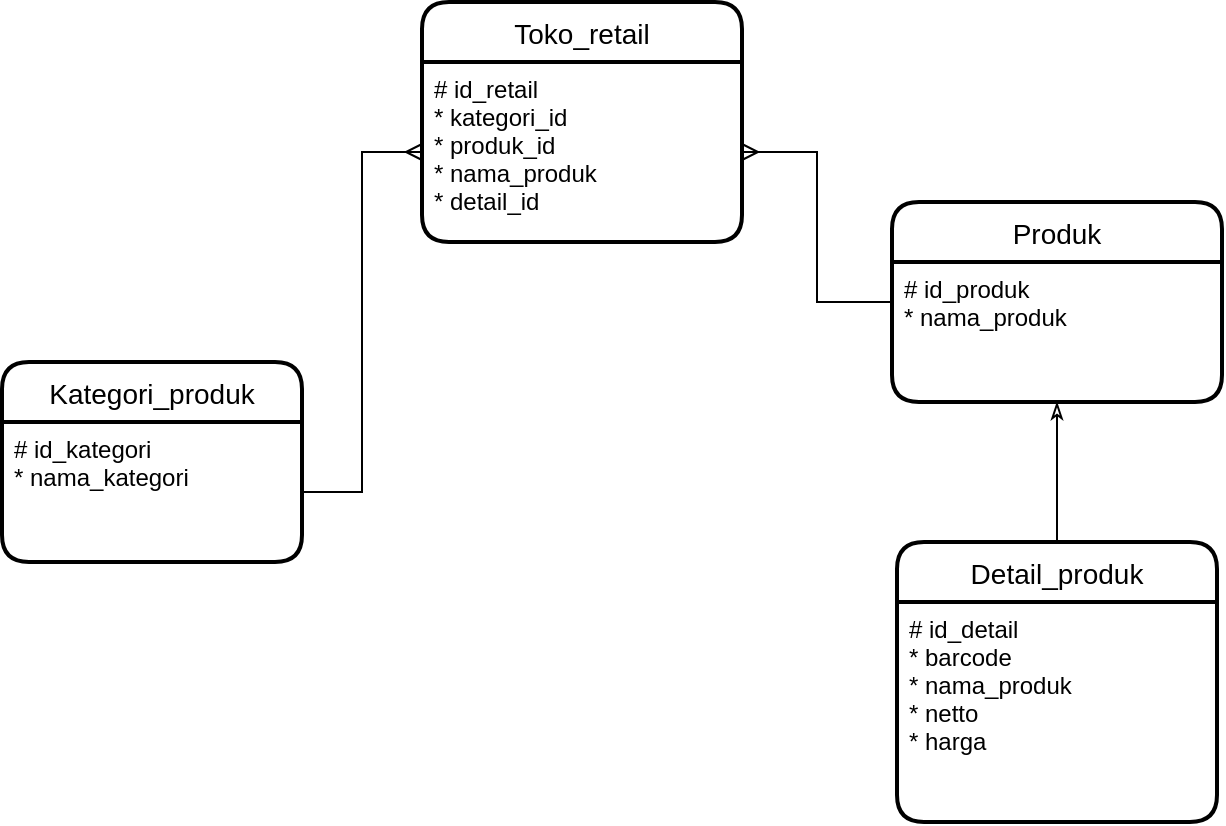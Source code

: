 <mxfile version="17.4.0" type="github" pages="4">
  <diagram id="oPo78k8iADCFWiPRZ-2d" name="Tugas 3 Basis Data">
    <mxGraphModel dx="868" dy="482" grid="1" gridSize="10" guides="1" tooltips="1" connect="1" arrows="1" fold="1" page="1" pageScale="1" pageWidth="827" pageHeight="1169" math="0" shadow="0">
      <root>
        <mxCell id="0" />
        <mxCell id="1" parent="0" />
        <mxCell id="YERH8N1KUw3pZ7mbSFHl-14" style="edgeStyle=orthogonalEdgeStyle;rounded=0;orthogonalLoop=1;jettySize=auto;html=1;entryX=1;entryY=0.5;entryDx=0;entryDy=0;endArrow=ERmany;endFill=0;" parent="1" source="YERH8N1KUw3pZ7mbSFHl-2" target="YERH8N1KUw3pZ7mbSFHl-7" edge="1">
          <mxGeometry relative="1" as="geometry" />
        </mxCell>
        <mxCell id="YERH8N1KUw3pZ7mbSFHl-2" value="Produk" style="swimlane;childLayout=stackLayout;horizontal=1;startSize=30;horizontalStack=0;rounded=1;fontSize=14;fontStyle=0;strokeWidth=2;resizeParent=0;resizeLast=1;shadow=0;dashed=0;align=center;" parent="1" vertex="1">
          <mxGeometry x="585" y="110" width="165" height="100" as="geometry" />
        </mxCell>
        <mxCell id="YERH8N1KUw3pZ7mbSFHl-3" value="# id_produk&#xa;* nama_produk" style="align=left;strokeColor=none;fillColor=none;spacingLeft=4;fontSize=12;verticalAlign=top;resizable=0;rotatable=0;part=1;" parent="YERH8N1KUw3pZ7mbSFHl-2" vertex="1">
          <mxGeometry y="30" width="165" height="70" as="geometry" />
        </mxCell>
        <mxCell id="YERH8N1KUw3pZ7mbSFHl-4" value="Kategori_produk" style="swimlane;childLayout=stackLayout;horizontal=1;startSize=30;horizontalStack=0;rounded=1;fontSize=14;fontStyle=0;strokeWidth=2;resizeParent=0;resizeLast=1;shadow=0;dashed=0;align=center;" parent="1" vertex="1">
          <mxGeometry x="140" y="190" width="150" height="100" as="geometry" />
        </mxCell>
        <mxCell id="YERH8N1KUw3pZ7mbSFHl-5" value="# id_kategori&#xa;* nama_kategori" style="align=left;strokeColor=none;fillColor=none;spacingLeft=4;fontSize=12;verticalAlign=top;resizable=0;rotatable=0;part=1;" parent="YERH8N1KUw3pZ7mbSFHl-4" vertex="1">
          <mxGeometry y="30" width="150" height="70" as="geometry" />
        </mxCell>
        <mxCell id="YERH8N1KUw3pZ7mbSFHl-6" value="Toko_retail" style="swimlane;childLayout=stackLayout;horizontal=1;startSize=30;horizontalStack=0;rounded=1;fontSize=14;fontStyle=0;strokeWidth=2;resizeParent=0;resizeLast=1;shadow=0;dashed=0;align=center;" parent="1" vertex="1">
          <mxGeometry x="350" y="10" width="160" height="120" as="geometry" />
        </mxCell>
        <mxCell id="YERH8N1KUw3pZ7mbSFHl-7" value="# id_retail&#xa;* kategori_id&#xa;* produk_id&#xa;* nama_produk&#xa;* detail_id" style="align=left;strokeColor=none;fillColor=none;spacingLeft=4;fontSize=12;verticalAlign=top;resizable=0;rotatable=0;part=1;" parent="YERH8N1KUw3pZ7mbSFHl-6" vertex="1">
          <mxGeometry y="30" width="160" height="90" as="geometry" />
        </mxCell>
        <mxCell id="YERH8N1KUw3pZ7mbSFHl-19" style="edgeStyle=orthogonalEdgeStyle;rounded=0;orthogonalLoop=1;jettySize=auto;html=1;entryX=0.5;entryY=1;entryDx=0;entryDy=0;endArrow=classicThin;endFill=0;" parent="1" source="YERH8N1KUw3pZ7mbSFHl-10" target="YERH8N1KUw3pZ7mbSFHl-3" edge="1">
          <mxGeometry relative="1" as="geometry" />
        </mxCell>
        <mxCell id="YERH8N1KUw3pZ7mbSFHl-10" value="Detail_produk" style="swimlane;childLayout=stackLayout;horizontal=1;startSize=30;horizontalStack=0;rounded=1;fontSize=14;fontStyle=0;strokeWidth=2;resizeParent=0;resizeLast=1;shadow=0;dashed=0;align=center;" parent="1" vertex="1">
          <mxGeometry x="587.5" y="280" width="160" height="140" as="geometry" />
        </mxCell>
        <mxCell id="YERH8N1KUw3pZ7mbSFHl-11" value="# id_detail&#xa;* barcode&#xa;* nama_produk&#xa;* netto&#xa;* harga" style="align=left;strokeColor=none;fillColor=none;spacingLeft=4;fontSize=12;verticalAlign=top;resizable=0;rotatable=0;part=1;" parent="YERH8N1KUw3pZ7mbSFHl-10" vertex="1">
          <mxGeometry y="30" width="160" height="110" as="geometry" />
        </mxCell>
        <mxCell id="YERH8N1KUw3pZ7mbSFHl-13" style="edgeStyle=orthogonalEdgeStyle;rounded=0;orthogonalLoop=1;jettySize=auto;html=1;entryX=0;entryY=0.5;entryDx=0;entryDy=0;endArrow=ERmany;endFill=0;" parent="1" source="YERH8N1KUw3pZ7mbSFHl-5" target="YERH8N1KUw3pZ7mbSFHl-7" edge="1">
          <mxGeometry relative="1" as="geometry" />
        </mxCell>
      </root>
    </mxGraphModel>
  </diagram>
  <diagram id="Fg1hGmsUx8QQ1TKMo9zs" name="Tugas-04-Basdat">
    <mxGraphModel dx="868" dy="1651" grid="1" gridSize="10" guides="1" tooltips="1" connect="0" arrows="1" fold="1" page="1" pageScale="1" pageWidth="827" pageHeight="1169" math="0" shadow="0">
      <root>
        <mxCell id="1BU1NO5aNp6Bns47JUfh-0" />
        <mxCell id="1BU1NO5aNp6Bns47JUfh-1" parent="1BU1NO5aNp6Bns47JUfh-0" />
        <mxCell id="1BU1NO5aNp6Bns47JUfh-2" style="edgeStyle=orthogonalEdgeStyle;rounded=0;orthogonalLoop=1;jettySize=auto;html=1;entryX=1;entryY=0.5;entryDx=0;entryDy=0;endArrow=ERmany;endFill=0;" parent="1BU1NO5aNp6Bns47JUfh-1" source="1BU1NO5aNp6Bns47JUfh-3" target="1BU1NO5aNp6Bns47JUfh-8" edge="1">
          <mxGeometry relative="1" as="geometry" />
        </mxCell>
        <mxCell id="1BU1NO5aNp6Bns47JUfh-3" value="Produk" style="swimlane;childLayout=stackLayout;horizontal=1;startSize=30;horizontalStack=0;rounded=1;fontSize=14;fontStyle=0;strokeWidth=2;resizeParent=0;resizeLast=1;shadow=0;dashed=0;align=center;" parent="1BU1NO5aNp6Bns47JUfh-1" vertex="1">
          <mxGeometry x="571" y="210" width="150" height="100" as="geometry" />
        </mxCell>
        <mxCell id="1BU1NO5aNp6Bns47JUfh-4" value="# id_produk&#xa;* nama_produk" style="align=left;strokeColor=none;fillColor=none;spacingLeft=4;fontSize=12;verticalAlign=top;resizable=0;rotatable=0;part=1;" parent="1BU1NO5aNp6Bns47JUfh-3" vertex="1">
          <mxGeometry y="30" width="150" height="70" as="geometry" />
        </mxCell>
        <mxCell id="1BU1NO5aNp6Bns47JUfh-5" value="Kategori_produk" style="swimlane;childLayout=stackLayout;horizontal=1;startSize=30;horizontalStack=0;rounded=1;fontSize=14;fontStyle=0;strokeWidth=2;resizeParent=0;resizeLast=1;shadow=0;dashed=0;align=center;" parent="1BU1NO5aNp6Bns47JUfh-1" vertex="1">
          <mxGeometry x="101" y="270" width="150" height="100" as="geometry" />
        </mxCell>
        <mxCell id="1BU1NO5aNp6Bns47JUfh-6" value="# id_kategori&#xa;* nama_kategori" style="align=left;strokeColor=none;fillColor=none;spacingLeft=4;fontSize=12;verticalAlign=top;resizable=0;rotatable=0;part=1;" parent="1BU1NO5aNp6Bns47JUfh-5" vertex="1">
          <mxGeometry y="30" width="150" height="70" as="geometry" />
        </mxCell>
        <mxCell id="1BU1NO5aNp6Bns47JUfh-7" value="Toko_retail" style="swimlane;childLayout=stackLayout;horizontal=1;startSize=30;horizontalStack=0;rounded=1;fontSize=14;fontStyle=0;strokeWidth=2;resizeParent=0;resizeLast=1;shadow=0;dashed=0;align=center;" parent="1BU1NO5aNp6Bns47JUfh-1" vertex="1">
          <mxGeometry x="331" y="130" width="160" height="130" as="geometry" />
        </mxCell>
        <mxCell id="1BU1NO5aNp6Bns47JUfh-8" value="# id_retail&#xa;* kategori_id&#xa;* produk_id&#xa;* nama_produk&#xa;* detail_id&#xa;* pemasok_id&#xa;" style="align=left;strokeColor=none;fillColor=none;spacingLeft=4;fontSize=12;verticalAlign=top;resizable=0;rotatable=0;part=1;" parent="1BU1NO5aNp6Bns47JUfh-7" vertex="1">
          <mxGeometry y="30" width="160" height="100" as="geometry" />
        </mxCell>
        <mxCell id="1BU1NO5aNp6Bns47JUfh-9" style="edgeStyle=orthogonalEdgeStyle;rounded=0;orthogonalLoop=1;jettySize=auto;html=1;entryX=0.5;entryY=1;entryDx=0;entryDy=0;endArrow=classicThin;endFill=0;" parent="1BU1NO5aNp6Bns47JUfh-1" source="1BU1NO5aNp6Bns47JUfh-10" target="1BU1NO5aNp6Bns47JUfh-4" edge="1">
          <mxGeometry relative="1" as="geometry" />
        </mxCell>
        <mxCell id="1BU1NO5aNp6Bns47JUfh-10" value="Detail_produk" style="swimlane;childLayout=stackLayout;horizontal=1;startSize=30;horizontalStack=0;rounded=1;fontSize=14;fontStyle=0;strokeWidth=2;resizeParent=0;resizeLast=1;shadow=0;dashed=0;align=center;" parent="1BU1NO5aNp6Bns47JUfh-1" vertex="1">
          <mxGeometry x="566" y="400" width="160" height="140" as="geometry" />
        </mxCell>
        <mxCell id="1BU1NO5aNp6Bns47JUfh-11" value="# id_detail&#xa;* barcode&#xa;* nama_produk&#xa;* netto&#xa;* harga" style="align=left;strokeColor=none;fillColor=none;spacingLeft=4;fontSize=12;verticalAlign=top;resizable=0;rotatable=0;part=1;" parent="1BU1NO5aNp6Bns47JUfh-10" vertex="1">
          <mxGeometry y="30" width="160" height="110" as="geometry" />
        </mxCell>
        <mxCell id="1BU1NO5aNp6Bns47JUfh-12" style="edgeStyle=orthogonalEdgeStyle;rounded=0;orthogonalLoop=1;jettySize=auto;html=1;entryX=0;entryY=0.5;entryDx=0;entryDy=0;endArrow=ERmany;endFill=0;" parent="1BU1NO5aNp6Bns47JUfh-1" source="1BU1NO5aNp6Bns47JUfh-6" target="1BU1NO5aNp6Bns47JUfh-8" edge="1">
          <mxGeometry relative="1" as="geometry" />
        </mxCell>
        <mxCell id="1BU1NO5aNp6Bns47JUfh-13" value="Pemasok" style="swimlane;childLayout=stackLayout;horizontal=1;startSize=30;horizontalStack=0;rounded=1;fontSize=14;fontStyle=0;strokeWidth=2;resizeParent=0;resizeLast=1;shadow=0;dashed=0;align=center;" parent="1BU1NO5aNp6Bns47JUfh-1" vertex="1">
          <mxGeometry x="334" y="-90" width="160" height="120" as="geometry" />
        </mxCell>
        <mxCell id="1BU1NO5aNp6Bns47JUfh-14" value="# id_pemasok&#xa;* nama_pemasok&#xa;* alamat_pemasok&#xa;* nomor_telepon&#xa;* NPWP" style="align=left;strokeColor=none;fillColor=none;spacingLeft=4;fontSize=12;verticalAlign=top;resizable=0;rotatable=0;part=1;" parent="1BU1NO5aNp6Bns47JUfh-13" vertex="1">
          <mxGeometry y="30" width="160" height="90" as="geometry" />
        </mxCell>
        <mxCell id="1BU1NO5aNp6Bns47JUfh-16" value="" style="endArrow=classic;startArrow=classic;html=1;rounded=0;entryX=0.488;entryY=1.011;entryDx=0;entryDy=0;entryPerimeter=0;exitX=0.513;exitY=0;exitDx=0;exitDy=0;exitPerimeter=0;" parent="1BU1NO5aNp6Bns47JUfh-1" source="1BU1NO5aNp6Bns47JUfh-7" target="1BU1NO5aNp6Bns47JUfh-14" edge="1">
          <mxGeometry width="50" height="50" relative="1" as="geometry">
            <mxPoint x="412" y="120" as="sourcePoint" />
            <mxPoint x="410" y="30" as="targetPoint" />
          </mxGeometry>
        </mxCell>
      </root>
    </mxGraphModel>
  </diagram>
  <diagram id="Eb-_ZoXfEh-Tl3VtfmHW" name="Tugas-5-Basdat">
    <mxGraphModel dx="868" dy="1651" grid="1" gridSize="10" guides="1" tooltips="1" connect="1" arrows="1" fold="1" page="1" pageScale="1" pageWidth="827" pageHeight="1169" math="0" shadow="0">
      <root>
        <mxCell id="0" />
        <mxCell id="1" parent="0" />
        <mxCell id="YqVu-KspWsc6omPKhccF-1" style="edgeStyle=orthogonalEdgeStyle;rounded=0;orthogonalLoop=1;jettySize=auto;html=1;entryX=1;entryY=0.5;entryDx=0;entryDy=0;endArrow=ERmany;endFill=0;" parent="1" source="YqVu-KspWsc6omPKhccF-2" target="YqVu-KspWsc6omPKhccF-7" edge="1">
          <mxGeometry relative="1" as="geometry" />
        </mxCell>
        <mxCell id="YqVu-KspWsc6omPKhccF-2" value="Produk" style="swimlane;childLayout=stackLayout;horizontal=1;startSize=30;horizontalStack=0;rounded=1;fontSize=14;fontStyle=0;strokeWidth=2;resizeParent=0;resizeLast=1;shadow=0;dashed=0;align=center;" parent="1" vertex="1">
          <mxGeometry x="600" y="260" width="150" height="100" as="geometry" />
        </mxCell>
        <mxCell id="YqVu-KspWsc6omPKhccF-3" value="# id_produk&#xa;* nama_produk" style="align=left;strokeColor=none;fillColor=none;spacingLeft=4;fontSize=12;verticalAlign=top;resizable=0;rotatable=0;part=1;" parent="YqVu-KspWsc6omPKhccF-2" vertex="1">
          <mxGeometry y="30" width="150" height="70" as="geometry" />
        </mxCell>
        <mxCell id="YqVu-KspWsc6omPKhccF-40" style="edgeStyle=orthogonalEdgeStyle;rounded=0;orthogonalLoop=1;jettySize=auto;html=1;startArrow=ERmandOne;startFill=0;endArrow=ERoneToMany;endFill=0;" parent="1" source="YqVu-KspWsc6omPKhccF-4" target="YqVu-KspWsc6omPKhccF-7" edge="1">
          <mxGeometry relative="1" as="geometry" />
        </mxCell>
        <mxCell id="YqVu-KspWsc6omPKhccF-4" value="Kategori_produk" style="swimlane;childLayout=stackLayout;horizontal=1;startSize=30;horizontalStack=0;rounded=1;fontSize=14;fontStyle=0;strokeWidth=2;resizeParent=0;resizeLast=1;shadow=0;dashed=0;align=center;" parent="1" vertex="1">
          <mxGeometry x="70" y="280" width="150" height="100" as="geometry" />
        </mxCell>
        <mxCell id="YqVu-KspWsc6omPKhccF-5" value="# id_kategori&#xa;* nama_kategori" style="align=left;strokeColor=none;fillColor=none;spacingLeft=4;fontSize=12;verticalAlign=top;resizable=0;rotatable=0;part=1;" parent="YqVu-KspWsc6omPKhccF-4" vertex="1">
          <mxGeometry y="30" width="150" height="70" as="geometry" />
        </mxCell>
        <mxCell id="jG4PBK-Dn9zjZ0DRbs_l-3" style="edgeStyle=orthogonalEdgeStyle;rounded=0;orthogonalLoop=1;jettySize=auto;html=1;startArrow=ERmandOne;startFill=0;endArrow=ERoneToMany;endFill=0;entryX=0.5;entryY=1;entryDx=0;entryDy=0;" parent="1" source="YqVu-KspWsc6omPKhccF-6" target="jG4PBK-Dn9zjZ0DRbs_l-2" edge="1">
          <mxGeometry relative="1" as="geometry">
            <mxPoint x="420" y="150" as="targetPoint" />
          </mxGeometry>
        </mxCell>
        <mxCell id="YqVu-KspWsc6omPKhccF-6" value="Toko_retail" style="swimlane;childLayout=stackLayout;horizontal=1;startSize=30;horizontalStack=0;rounded=1;fontSize=14;fontStyle=0;strokeWidth=2;resizeParent=0;resizeLast=1;shadow=0;dashed=0;align=center;" parent="1" vertex="1">
          <mxGeometry x="330" y="190" width="160" height="160" as="geometry" />
        </mxCell>
        <mxCell id="YqVu-KspWsc6omPKhccF-7" value="# id_retail&#xa;* kategori_id&#xa;* produk_id&#xa;* nama_produk&#xa;* detail_id&#xa;&#xa;" style="align=left;strokeColor=none;fillColor=none;spacingLeft=4;fontSize=12;verticalAlign=top;resizable=0;rotatable=0;part=1;" parent="YqVu-KspWsc6omPKhccF-6" vertex="1">
          <mxGeometry y="30" width="160" height="130" as="geometry" />
        </mxCell>
        <mxCell id="YqVu-KspWsc6omPKhccF-8" style="edgeStyle=orthogonalEdgeStyle;rounded=0;orthogonalLoop=1;jettySize=auto;html=1;entryX=0.5;entryY=1;entryDx=0;entryDy=0;endArrow=classicThin;endFill=0;" parent="1" source="YqVu-KspWsc6omPKhccF-9" target="YqVu-KspWsc6omPKhccF-3" edge="1">
          <mxGeometry relative="1" as="geometry" />
        </mxCell>
        <mxCell id="YqVu-KspWsc6omPKhccF-9" value="Detail_produk" style="swimlane;childLayout=stackLayout;horizontal=1;startSize=30;horizontalStack=0;rounded=1;fontSize=14;fontStyle=0;strokeWidth=2;resizeParent=0;resizeLast=1;shadow=0;dashed=0;align=center;" parent="1" vertex="1">
          <mxGeometry x="595" y="430" width="160" height="140" as="geometry" />
        </mxCell>
        <mxCell id="YqVu-KspWsc6omPKhccF-10" value="# id_detail&#xa;* barcode&#xa;* nama_produk&#xa;* netto&#xa;* harga" style="align=left;strokeColor=none;fillColor=none;spacingLeft=4;fontSize=12;verticalAlign=top;resizable=0;rotatable=0;part=1;" parent="YqVu-KspWsc6omPKhccF-9" vertex="1">
          <mxGeometry y="30" width="160" height="110" as="geometry" />
        </mxCell>
        <mxCell id="YqVu-KspWsc6omPKhccF-15" value="Type_toko" style="swimlane;childLayout=stackLayout;horizontal=1;startSize=30;horizontalStack=0;rounded=1;fontSize=14;fontStyle=0;strokeWidth=2;resizeParent=0;resizeLast=1;shadow=0;dashed=0;align=center;" parent="1" vertex="1">
          <mxGeometry x="490" y="-250" width="160" height="120" as="geometry" />
        </mxCell>
        <mxCell id="YqVu-KspWsc6omPKhccF-16" value="# id_type&#xa;* nama" style="align=left;strokeColor=none;fillColor=none;spacingLeft=4;fontSize=12;verticalAlign=top;resizable=0;rotatable=0;part=1;" parent="YqVu-KspWsc6omPKhccF-15" vertex="1">
          <mxGeometry y="30" width="160" height="90" as="geometry" />
        </mxCell>
        <mxCell id="YqVu-KspWsc6omPKhccF-21" style="edgeStyle=orthogonalEdgeStyle;rounded=0;orthogonalLoop=1;jettySize=auto;html=1;startArrow=ERmandOne;startFill=0;endArrow=ERmandOne;endFill=0;entryX=0.594;entryY=-0.008;entryDx=0;entryDy=0;entryPerimeter=0;" parent="1" source="YqVu-KspWsc6omPKhccF-16" target="jG4PBK-Dn9zjZ0DRbs_l-1" edge="1">
          <mxGeometry relative="1" as="geometry">
            <mxPoint x="450" as="targetPoint" />
          </mxGeometry>
        </mxCell>
        <mxCell id="YqVu-KspWsc6omPKhccF-27" style="edgeStyle=orthogonalEdgeStyle;rounded=0;orthogonalLoop=1;jettySize=auto;html=1;startArrow=ERmandOne;startFill=0;endArrow=ERmandOne;endFill=0;entryX=0.381;entryY=0.017;entryDx=0;entryDy=0;entryPerimeter=0;" parent="1" source="YqVu-KspWsc6omPKhccF-22" target="jG4PBK-Dn9zjZ0DRbs_l-1" edge="1">
          <mxGeometry relative="1" as="geometry">
            <mxPoint x="391" as="targetPoint" />
          </mxGeometry>
        </mxCell>
        <mxCell id="YqVu-KspWsc6omPKhccF-35" style="edgeStyle=orthogonalEdgeStyle;rounded=0;orthogonalLoop=1;jettySize=auto;html=1;entryX=1.019;entryY=0.333;entryDx=0;entryDy=0;entryPerimeter=0;startArrow=ERmandOne;startFill=0;endArrow=ERoneToMany;endFill=0;" parent="1" source="YqVu-KspWsc6omPKhccF-22" target="YqVu-KspWsc6omPKhccF-29" edge="1">
          <mxGeometry relative="1" as="geometry" />
        </mxCell>
        <mxCell id="YqVu-KspWsc6omPKhccF-22" value="Provinsi" style="swimlane;childLayout=stackLayout;horizontal=1;startSize=30;horizontalStack=0;rounded=1;fontSize=14;fontStyle=0;strokeWidth=2;resizeParent=0;resizeLast=1;shadow=0;dashed=0;align=center;" parent="1" vertex="1">
          <mxGeometry x="310" y="-250" width="161" height="120" as="geometry" />
        </mxCell>
        <mxCell id="YqVu-KspWsc6omPKhccF-23" value="# id_provinsi&#xa;* nama" style="align=left;strokeColor=none;fillColor=none;spacingLeft=4;fontSize=12;verticalAlign=top;resizable=0;rotatable=0;part=1;" parent="YqVu-KspWsc6omPKhccF-22" vertex="1">
          <mxGeometry y="30" width="161" height="90" as="geometry" />
        </mxCell>
        <mxCell id="YqVu-KspWsc6omPKhccF-28" value="Kota" style="swimlane;childLayout=stackLayout;horizontal=1;startSize=30;horizontalStack=0;rounded=1;fontSize=14;fontStyle=0;strokeWidth=2;resizeParent=0;resizeLast=1;shadow=0;dashed=0;align=center;" parent="1" vertex="1">
          <mxGeometry x="70" y="-250" width="160" height="120" as="geometry" />
        </mxCell>
        <mxCell id="YqVu-KspWsc6omPKhccF-29" value="# id_,kota&#xa;* provinsi_id&#xa;* nama" style="align=left;strokeColor=none;fillColor=none;spacingLeft=4;fontSize=12;verticalAlign=top;resizable=0;rotatable=0;part=1;" parent="YqVu-KspWsc6omPKhccF-28" vertex="1">
          <mxGeometry y="30" width="160" height="90" as="geometry" />
        </mxCell>
        <mxCell id="YqVu-KspWsc6omPKhccF-30" value="Daerah" style="swimlane;childLayout=stackLayout;horizontal=1;startSize=30;horizontalStack=0;rounded=1;fontSize=14;fontStyle=0;strokeWidth=2;resizeParent=0;resizeLast=1;shadow=0;dashed=0;align=center;" parent="1" vertex="1">
          <mxGeometry x="70" y="-20" width="160" height="120" as="geometry" />
        </mxCell>
        <mxCell id="YqVu-KspWsc6omPKhccF-31" value="# id_daerah&#xa;* provinsi_id&#xa;* kota_id&#xa;* nama" style="align=left;strokeColor=none;fillColor=none;spacingLeft=4;fontSize=12;verticalAlign=top;resizable=0;rotatable=0;part=1;" parent="YqVu-KspWsc6omPKhccF-30" vertex="1">
          <mxGeometry y="30" width="160" height="90" as="geometry" />
        </mxCell>
        <mxCell id="YqVu-KspWsc6omPKhccF-36" style="edgeStyle=orthogonalEdgeStyle;rounded=0;orthogonalLoop=1;jettySize=auto;html=1;startArrow=ERmandOne;startFill=0;endArrow=ERoneToMany;endFill=0;" parent="1" source="YqVu-KspWsc6omPKhccF-29" target="YqVu-KspWsc6omPKhccF-30" edge="1">
          <mxGeometry relative="1" as="geometry" />
        </mxCell>
        <mxCell id="jG4PBK-Dn9zjZ0DRbs_l-1" value="cabang_retail" style="swimlane;childLayout=stackLayout;horizontal=1;startSize=30;horizontalStack=0;rounded=1;fontSize=14;fontStyle=0;strokeWidth=2;resizeParent=0;resizeLast=1;shadow=0;dashed=0;align=center;" parent="1" vertex="1">
          <mxGeometry x="330" y="10" width="160" height="120" as="geometry" />
        </mxCell>
        <mxCell id="jG4PBK-Dn9zjZ0DRbs_l-2" value="#id_cabang&#xa;* type_id&#xa;* alamat_lengkap&#xa;" style="align=left;strokeColor=none;fillColor=none;spacingLeft=4;fontSize=12;verticalAlign=top;resizable=0;rotatable=0;part=1;" parent="jG4PBK-Dn9zjZ0DRbs_l-1" vertex="1">
          <mxGeometry y="30" width="160" height="90" as="geometry" />
        </mxCell>
      </root>
    </mxGraphModel>
  </diagram>
  <diagram id="hk7jvJ2VR85nPx0fre4_" name="Tugas-6-Basdat">
    <mxGraphModel dx="868" dy="1651" grid="1" gridSize="10" guides="1" tooltips="1" connect="1" arrows="1" fold="1" page="1" pageScale="1" pageWidth="827" pageHeight="1169" math="0" shadow="0">
      <root>
        <mxCell id="0" />
        <mxCell id="1" parent="0" />
        <mxCell id="q3NrA-ojiaqZ8RxU664U-1" style="edgeStyle=orthogonalEdgeStyle;rounded=0;orthogonalLoop=1;jettySize=auto;html=1;endArrow=ERmany;endFill=0;entryX=1;entryY=0.446;entryDx=0;entryDy=0;entryPerimeter=0;" edge="1" parent="1" source="q3NrA-ojiaqZ8RxU664U-2" target="q3NrA-ojiaqZ8RxU664U-9">
          <mxGeometry relative="1" as="geometry">
            <mxPoint x="510" y="240" as="targetPoint" />
          </mxGeometry>
        </mxCell>
        <mxCell id="q3NrA-ojiaqZ8RxU664U-2" value="Produk" style="swimlane;childLayout=stackLayout;horizontal=1;startSize=30;horizontalStack=0;rounded=1;fontSize=14;fontStyle=0;strokeWidth=2;resizeParent=0;resizeLast=1;shadow=0;dashed=0;align=center;" vertex="1" parent="1">
          <mxGeometry x="565" y="130" width="150" height="100" as="geometry" />
        </mxCell>
        <mxCell id="q3NrA-ojiaqZ8RxU664U-3" value="# id_produk&#xa;* nama_produk" style="align=left;strokeColor=none;fillColor=none;spacingLeft=4;fontSize=12;verticalAlign=top;resizable=0;rotatable=0;part=1;" vertex="1" parent="q3NrA-ojiaqZ8RxU664U-2">
          <mxGeometry y="30" width="150" height="70" as="geometry" />
        </mxCell>
        <mxCell id="q3NrA-ojiaqZ8RxU664U-5" value="Kategori_produk" style="swimlane;childLayout=stackLayout;horizontal=1;startSize=30;horizontalStack=0;rounded=1;fontSize=14;fontStyle=0;strokeWidth=2;resizeParent=0;resizeLast=1;shadow=0;dashed=0;align=center;" vertex="1" parent="1">
          <mxGeometry x="560" y="-60" width="160" height="110" as="geometry" />
        </mxCell>
        <mxCell id="q3NrA-ojiaqZ8RxU664U-6" value="# id_kategori&#xa;* nama_kategori" style="align=left;strokeColor=none;fillColor=none;spacingLeft=4;fontSize=12;verticalAlign=top;resizable=0;rotatable=0;part=1;" vertex="1" parent="q3NrA-ojiaqZ8RxU664U-5">
          <mxGeometry y="30" width="160" height="80" as="geometry" />
        </mxCell>
        <mxCell id="q3NrA-ojiaqZ8RxU664U-7" style="edgeStyle=orthogonalEdgeStyle;rounded=0;orthogonalLoop=1;jettySize=auto;html=1;startArrow=ERmandOne;startFill=0;endArrow=ERoneToMany;endFill=0;entryX=0.5;entryY=1;entryDx=0;entryDy=0;" edge="1" parent="1" source="q3NrA-ojiaqZ8RxU664U-8" target="q3NrA-ojiaqZ8RxU664U-26">
          <mxGeometry relative="1" as="geometry">
            <mxPoint x="420" y="150" as="targetPoint" />
          </mxGeometry>
        </mxCell>
        <mxCell id="q3NrA-ojiaqZ8RxU664U-8" value="Toko_retail" style="swimlane;childLayout=stackLayout;horizontal=1;startSize=30;horizontalStack=0;rounded=1;fontSize=14;fontStyle=0;strokeWidth=2;resizeParent=0;resizeLast=1;shadow=0;dashed=0;align=center;" vertex="1" parent="1">
          <mxGeometry x="330" y="130" width="160" height="130" as="geometry" />
        </mxCell>
        <mxCell id="q3NrA-ojiaqZ8RxU664U-9" value="# id_retail&#xa;* kategori_id&#xa;* produk_id&#xa;* nama_produk&#xa;* detail_id&#xa;&#xa;" style="align=left;strokeColor=none;fillColor=none;spacingLeft=4;fontSize=12;verticalAlign=top;resizable=0;rotatable=0;part=1;" vertex="1" parent="q3NrA-ojiaqZ8RxU664U-8">
          <mxGeometry y="30" width="160" height="100" as="geometry" />
        </mxCell>
        <mxCell id="q3NrA-ojiaqZ8RxU664U-10" style="edgeStyle=orthogonalEdgeStyle;rounded=0;orthogonalLoop=1;jettySize=auto;html=1;entryX=0.5;entryY=1;entryDx=0;entryDy=0;endArrow=classicThin;endFill=0;" edge="1" parent="1" source="q3NrA-ojiaqZ8RxU664U-11" target="q3NrA-ojiaqZ8RxU664U-3">
          <mxGeometry relative="1" as="geometry" />
        </mxCell>
        <mxCell id="q3NrA-ojiaqZ8RxU664U-11" value="Detail_produk" style="swimlane;childLayout=stackLayout;horizontal=1;startSize=30;horizontalStack=0;rounded=1;fontSize=14;fontStyle=0;strokeWidth=2;resizeParent=0;resizeLast=1;shadow=0;dashed=0;align=center;" vertex="1" parent="1">
          <mxGeometry x="560" y="350" width="160" height="120" as="geometry" />
        </mxCell>
        <mxCell id="q3NrA-ojiaqZ8RxU664U-12" value="# id_detail&#xa;* barcode&#xa;* nama_produk&#xa;* netto&#xa;* harga" style="align=left;strokeColor=none;fillColor=none;spacingLeft=4;fontSize=12;verticalAlign=top;resizable=0;rotatable=0;part=1;" vertex="1" parent="q3NrA-ojiaqZ8RxU664U-11">
          <mxGeometry y="30" width="160" height="90" as="geometry" />
        </mxCell>
        <mxCell id="q3NrA-ojiaqZ8RxU664U-13" value="Type_toko" style="swimlane;childLayout=stackLayout;horizontal=1;startSize=30;horizontalStack=0;rounded=1;fontSize=14;fontStyle=0;strokeWidth=2;resizeParent=0;resizeLast=1;shadow=0;dashed=0;align=center;" vertex="1" parent="1">
          <mxGeometry x="555" y="-250" width="160" height="120" as="geometry" />
        </mxCell>
        <mxCell id="q3NrA-ojiaqZ8RxU664U-14" value="# id_type&#xa;* nama" style="align=left;strokeColor=none;fillColor=none;spacingLeft=4;fontSize=12;verticalAlign=top;resizable=0;rotatable=0;part=1;" vertex="1" parent="q3NrA-ojiaqZ8RxU664U-13">
          <mxGeometry y="30" width="160" height="90" as="geometry" />
        </mxCell>
        <mxCell id="q3NrA-ojiaqZ8RxU664U-15" style="edgeStyle=orthogonalEdgeStyle;rounded=0;orthogonalLoop=1;jettySize=auto;html=1;startArrow=ERmandOne;startFill=0;endArrow=ERmandOne;endFill=0;entryX=0.594;entryY=-0.008;entryDx=0;entryDy=0;entryPerimeter=0;" edge="1" parent="1" source="q3NrA-ojiaqZ8RxU664U-14" target="q3NrA-ojiaqZ8RxU664U-25">
          <mxGeometry relative="1" as="geometry">
            <mxPoint x="450" as="targetPoint" />
            <Array as="points">
              <mxPoint x="630" y="-100" />
              <mxPoint x="425" y="-100" />
            </Array>
          </mxGeometry>
        </mxCell>
        <mxCell id="q3NrA-ojiaqZ8RxU664U-16" style="edgeStyle=orthogonalEdgeStyle;rounded=0;orthogonalLoop=1;jettySize=auto;html=1;startArrow=ERmandOne;startFill=0;endArrow=ERmandOne;endFill=0;entryX=0.381;entryY=0.017;entryDx=0;entryDy=0;entryPerimeter=0;" edge="1" parent="1" source="q3NrA-ojiaqZ8RxU664U-18" target="q3NrA-ojiaqZ8RxU664U-25">
          <mxGeometry relative="1" as="geometry">
            <mxPoint x="391" as="targetPoint" />
          </mxGeometry>
        </mxCell>
        <mxCell id="q3NrA-ojiaqZ8RxU664U-17" style="edgeStyle=orthogonalEdgeStyle;rounded=0;orthogonalLoop=1;jettySize=auto;html=1;entryX=1.019;entryY=0.333;entryDx=0;entryDy=0;entryPerimeter=0;startArrow=ERmandOne;startFill=0;endArrow=ERoneToMany;endFill=0;" edge="1" parent="1" source="q3NrA-ojiaqZ8RxU664U-18" target="q3NrA-ojiaqZ8RxU664U-21">
          <mxGeometry relative="1" as="geometry" />
        </mxCell>
        <mxCell id="q3NrA-ojiaqZ8RxU664U-18" value="Provinsi" style="swimlane;childLayout=stackLayout;horizontal=1;startSize=30;horizontalStack=0;rounded=1;fontSize=14;fontStyle=0;strokeWidth=2;resizeParent=0;resizeLast=1;shadow=0;dashed=0;align=center;" vertex="1" parent="1">
          <mxGeometry x="310" y="-250" width="161" height="120" as="geometry" />
        </mxCell>
        <mxCell id="q3NrA-ojiaqZ8RxU664U-19" value="# id_provinsi&#xa;* nama" style="align=left;strokeColor=none;fillColor=none;spacingLeft=4;fontSize=12;verticalAlign=top;resizable=0;rotatable=0;part=1;" vertex="1" parent="q3NrA-ojiaqZ8RxU664U-18">
          <mxGeometry y="30" width="161" height="90" as="geometry" />
        </mxCell>
        <mxCell id="q3NrA-ojiaqZ8RxU664U-20" value="Kota" style="swimlane;childLayout=stackLayout;horizontal=1;startSize=30;horizontalStack=0;rounded=1;fontSize=14;fontStyle=0;strokeWidth=2;resizeParent=0;resizeLast=1;shadow=0;dashed=0;align=center;" vertex="1" parent="1">
          <mxGeometry x="70" y="-250" width="160" height="120" as="geometry" />
        </mxCell>
        <mxCell id="q3NrA-ojiaqZ8RxU664U-21" value="# id_,kota&#xa;* provinsi_id&#xa;* nama" style="align=left;strokeColor=none;fillColor=none;spacingLeft=4;fontSize=12;verticalAlign=top;resizable=0;rotatable=0;part=1;" vertex="1" parent="q3NrA-ojiaqZ8RxU664U-20">
          <mxGeometry y="30" width="160" height="90" as="geometry" />
        </mxCell>
        <mxCell id="q3NrA-ojiaqZ8RxU664U-22" value="Daerah" style="swimlane;childLayout=stackLayout;horizontal=1;startSize=30;horizontalStack=0;rounded=1;fontSize=14;fontStyle=0;strokeWidth=2;resizeParent=0;resizeLast=1;shadow=0;dashed=0;align=center;" vertex="1" parent="1">
          <mxGeometry x="70" y="-60" width="160" height="120" as="geometry" />
        </mxCell>
        <mxCell id="q3NrA-ojiaqZ8RxU664U-23" value="# id_daerah&#xa;* provinsi_id&#xa;* kota_id&#xa;* nama" style="align=left;strokeColor=none;fillColor=none;spacingLeft=4;fontSize=12;verticalAlign=top;resizable=0;rotatable=0;part=1;" vertex="1" parent="q3NrA-ojiaqZ8RxU664U-22">
          <mxGeometry y="30" width="160" height="90" as="geometry" />
        </mxCell>
        <mxCell id="q3NrA-ojiaqZ8RxU664U-24" style="edgeStyle=orthogonalEdgeStyle;rounded=0;orthogonalLoop=1;jettySize=auto;html=1;startArrow=ERmandOne;startFill=0;endArrow=ERoneToMany;endFill=0;" edge="1" parent="1" source="q3NrA-ojiaqZ8RxU664U-21" target="q3NrA-ojiaqZ8RxU664U-22">
          <mxGeometry relative="1" as="geometry" />
        </mxCell>
        <mxCell id="q3NrA-ojiaqZ8RxU664U-25" value="cabang_retail" style="swimlane;childLayout=stackLayout;horizontal=1;startSize=30;horizontalStack=0;rounded=1;fontSize=14;fontStyle=0;strokeWidth=2;resizeParent=0;resizeLast=1;shadow=0;dashed=0;align=center;" vertex="1" parent="1">
          <mxGeometry x="330" y="-60" width="160" height="120" as="geometry" />
        </mxCell>
        <mxCell id="q3NrA-ojiaqZ8RxU664U-26" value="#id_cabang&#xa;* type_id&#xa;* alamat_lengkap&#xa;" style="align=left;strokeColor=none;fillColor=none;spacingLeft=4;fontSize=12;verticalAlign=top;resizable=0;rotatable=0;part=1;" vertex="1" parent="q3NrA-ojiaqZ8RxU664U-25">
          <mxGeometry y="30" width="160" height="90" as="geometry" />
        </mxCell>
        <mxCell id="q3NrA-ojiaqZ8RxU664U-30" value="Karyawan_Toko" style="swimlane;childLayout=stackLayout;horizontal=1;startSize=30;horizontalStack=0;rounded=1;fontSize=14;fontStyle=0;strokeWidth=2;resizeParent=0;resizeLast=1;shadow=0;dashed=0;align=center;" vertex="1" parent="1">
          <mxGeometry x="70" y="130" width="160" height="120" as="geometry" />
        </mxCell>
        <mxCell id="q3NrA-ojiaqZ8RxU664U-31" value="# id_karyawan_toko&#xa;* karyawan_id&#xa;* pekerjaan_id&#xa;* departemend_id" style="align=left;strokeColor=none;fillColor=none;spacingLeft=4;fontSize=12;verticalAlign=top;resizable=0;rotatable=0;part=1;" vertex="1" parent="q3NrA-ojiaqZ8RxU664U-30">
          <mxGeometry y="30" width="160" height="90" as="geometry" />
        </mxCell>
        <mxCell id="q3NrA-ojiaqZ8RxU664U-33" style="edgeStyle=orthogonalEdgeStyle;rounded=0;orthogonalLoop=1;jettySize=auto;html=1;exitX=0.5;exitY=1;exitDx=0;exitDy=0;endArrow=ERoneToMany;endFill=0;startArrow=ERmandOne;startFill=0;" edge="1" parent="1" source="q3NrA-ojiaqZ8RxU664U-6" target="q3NrA-ojiaqZ8RxU664U-2">
          <mxGeometry relative="1" as="geometry" />
        </mxCell>
        <mxCell id="q3NrA-ojiaqZ8RxU664U-35" style="edgeStyle=orthogonalEdgeStyle;rounded=0;orthogonalLoop=1;jettySize=auto;html=1;exitX=1;exitY=0.25;exitDx=0;exitDy=0;startArrow=ERmandOne;startFill=0;endArrow=ERoneToMany;endFill=0;" edge="1" parent="1" source="q3NrA-ojiaqZ8RxU664U-31">
          <mxGeometry relative="1" as="geometry">
            <mxPoint x="330" y="183" as="targetPoint" />
          </mxGeometry>
        </mxCell>
        <mxCell id="q3NrA-ojiaqZ8RxU664U-36" value="Karyawan" style="swimlane;childLayout=stackLayout;horizontal=1;startSize=30;horizontalStack=0;rounded=1;fontSize=14;fontStyle=0;strokeWidth=2;resizeParent=0;resizeLast=1;shadow=0;dashed=0;align=center;" vertex="1" parent="1">
          <mxGeometry x="70" y="350" width="160" height="120" as="geometry" />
        </mxCell>
        <mxCell id="q3NrA-ojiaqZ8RxU664U-37" value="# id_karyawan&#xa;* nama&#xa;* alamat" style="align=left;strokeColor=none;fillColor=none;spacingLeft=4;fontSize=12;verticalAlign=top;resizable=0;rotatable=0;part=1;" vertex="1" parent="q3NrA-ojiaqZ8RxU664U-36">
          <mxGeometry y="30" width="160" height="90" as="geometry" />
        </mxCell>
        <mxCell id="q3NrA-ojiaqZ8RxU664U-38" style="edgeStyle=orthogonalEdgeStyle;rounded=0;orthogonalLoop=1;jettySize=auto;html=1;exitX=0.5;exitY=1;exitDx=0;exitDy=0;startArrow=ERmany;startFill=0;endArrow=ERoneToMany;endFill=0;" edge="1" parent="1" source="q3NrA-ojiaqZ8RxU664U-31" target="q3NrA-ojiaqZ8RxU664U-36">
          <mxGeometry relative="1" as="geometry" />
        </mxCell>
        <mxCell id="q3NrA-ojiaqZ8RxU664U-41" style="edgeStyle=orthogonalEdgeStyle;rounded=0;orthogonalLoop=1;jettySize=auto;html=1;entryX=1;entryY=0.5;entryDx=0;entryDy=0;startArrow=ERmany;startFill=0;endArrow=ERoneToMany;endFill=0;" edge="1" parent="1" source="q3NrA-ojiaqZ8RxU664U-39" target="q3NrA-ojiaqZ8RxU664U-31">
          <mxGeometry relative="1" as="geometry" />
        </mxCell>
        <mxCell id="q3NrA-ojiaqZ8RxU664U-39" value="Pekerjaan" style="swimlane;childLayout=stackLayout;horizontal=1;startSize=30;horizontalStack=0;rounded=1;fontSize=14;fontStyle=0;strokeWidth=2;resizeParent=0;resizeLast=1;shadow=0;dashed=0;align=center;" vertex="1" parent="1">
          <mxGeometry x="320" y="350" width="160" height="120" as="geometry" />
        </mxCell>
        <mxCell id="q3NrA-ojiaqZ8RxU664U-40" value="# id_pekerjaan&#xa;* departemen_id&#xa;* nama" style="align=left;strokeColor=none;fillColor=none;spacingLeft=4;fontSize=12;verticalAlign=top;resizable=0;rotatable=0;part=1;" vertex="1" parent="q3NrA-ojiaqZ8RxU664U-39">
          <mxGeometry y="30" width="160" height="90" as="geometry" />
        </mxCell>
        <mxCell id="q3NrA-ojiaqZ8RxU664U-48" style="edgeStyle=orthogonalEdgeStyle;rounded=0;orthogonalLoop=1;jettySize=auto;html=1;entryX=0.5;entryY=1;entryDx=0;entryDy=0;startArrow=ERmandOne;startFill=0;endArrow=ERoneToMany;endFill=0;" edge="1" parent="1" source="q3NrA-ojiaqZ8RxU664U-42" target="q3NrA-ojiaqZ8RxU664U-40">
          <mxGeometry relative="1" as="geometry" />
        </mxCell>
        <mxCell id="q3NrA-ojiaqZ8RxU664U-42" value="Departemen" style="swimlane;childLayout=stackLayout;horizontal=1;startSize=30;horizontalStack=0;rounded=1;fontSize=14;fontStyle=0;strokeWidth=2;resizeParent=0;resizeLast=1;shadow=0;dashed=0;align=center;" vertex="1" parent="1">
          <mxGeometry x="320" y="540" width="160" height="120" as="geometry" />
        </mxCell>
        <mxCell id="q3NrA-ojiaqZ8RxU664U-43" value="# id_departemen&#xa;* nama" style="align=left;strokeColor=none;fillColor=none;spacingLeft=4;fontSize=12;verticalAlign=top;resizable=0;rotatable=0;part=1;" vertex="1" parent="q3NrA-ojiaqZ8RxU664U-42">
          <mxGeometry y="30" width="160" height="90" as="geometry" />
        </mxCell>
      </root>
    </mxGraphModel>
  </diagram>
</mxfile>
